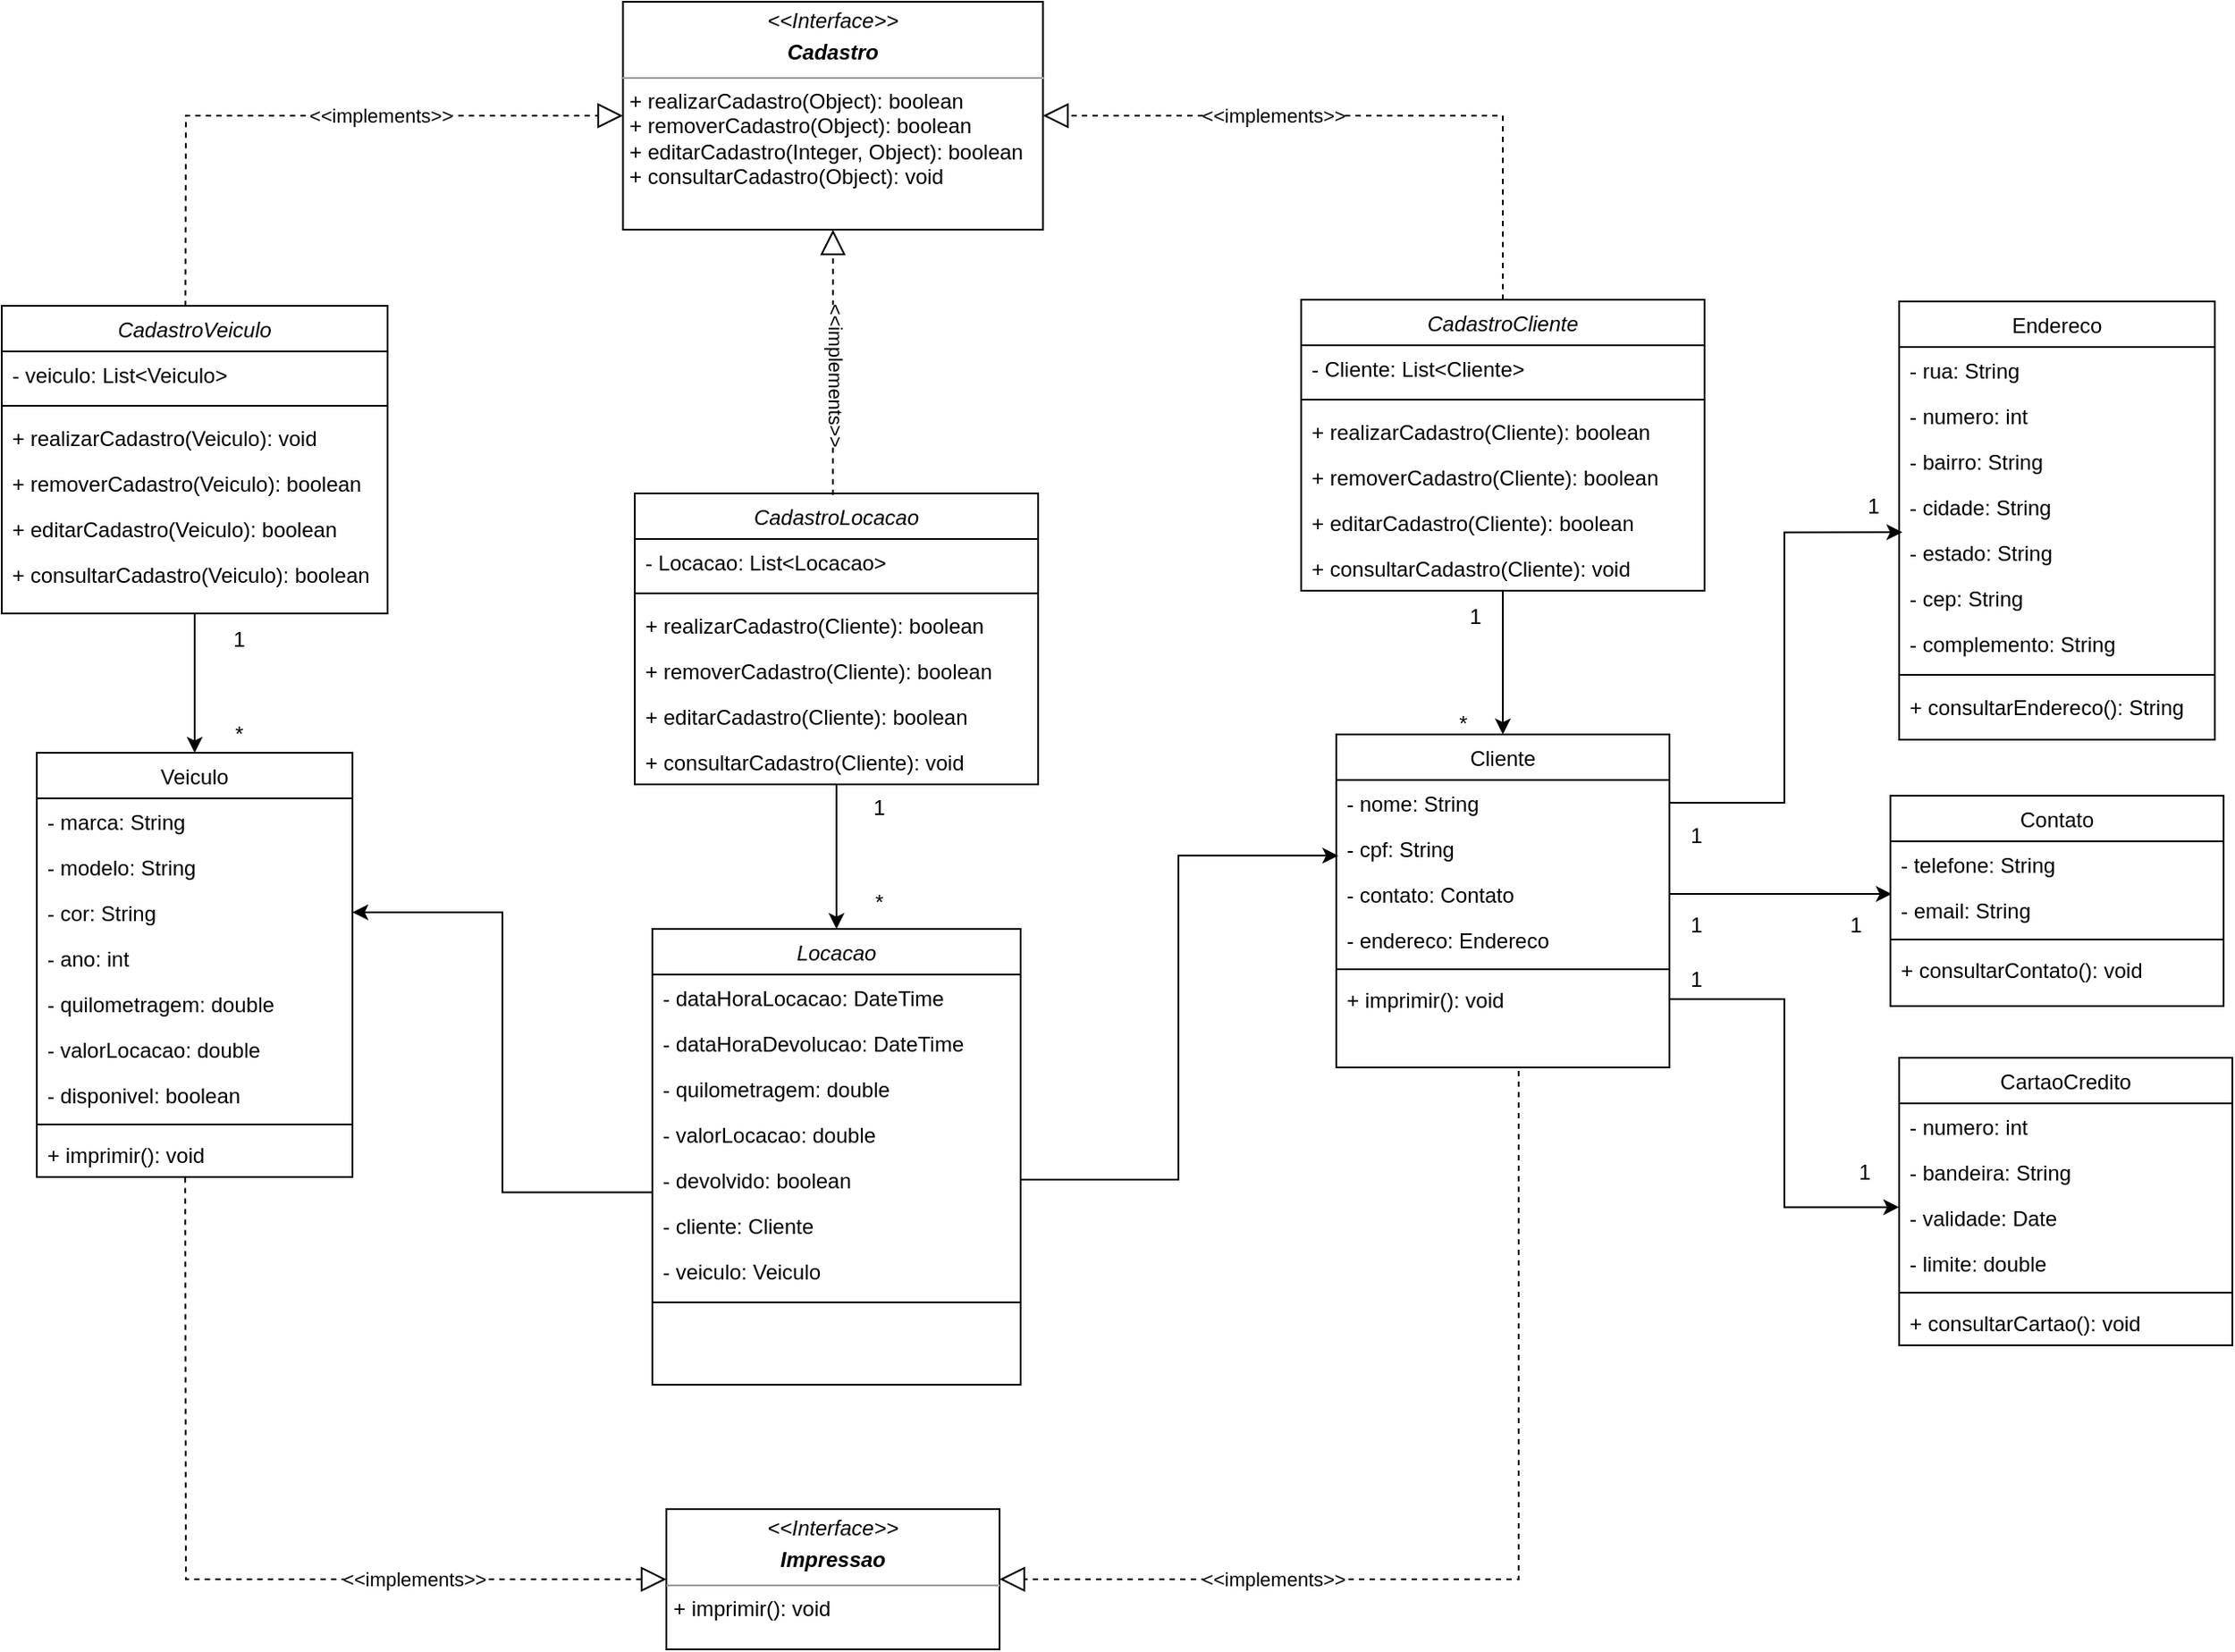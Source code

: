 <mxfile version="20.4.0" type="device"><diagram id="C5RBs43oDa-KdzZeNtuy" name="Page-1"><mxGraphModel dx="1385" dy="563" grid="1" gridSize="10" guides="1" tooltips="1" connect="1" arrows="1" fold="1" page="1" pageScale="1" pageWidth="827" pageHeight="1169" math="0" shadow="0"><root><mxCell id="WIyWlLk6GJQsqaUBKTNV-0"/><mxCell id="WIyWlLk6GJQsqaUBKTNV-1" parent="WIyWlLk6GJQsqaUBKTNV-0"/><mxCell id="zkfFHV4jXpPFQw0GAbJ--0" value="Locacao" style="swimlane;fontStyle=2;align=center;verticalAlign=top;childLayout=stackLayout;horizontal=1;startSize=26;horizontalStack=0;resizeParent=1;resizeLast=0;collapsible=1;marginBottom=0;rounded=0;shadow=0;strokeWidth=1;" parent="WIyWlLk6GJQsqaUBKTNV-1" vertex="1"><mxGeometry x="566" y="539" width="210" height="260" as="geometry"><mxRectangle x="230" y="140" width="160" height="26" as="alternateBounds"/></mxGeometry></mxCell><mxCell id="zkfFHV4jXpPFQw0GAbJ--1" value="- dataHoraLocacao: DateTime" style="text;align=left;verticalAlign=top;spacingLeft=4;spacingRight=4;overflow=hidden;rotatable=0;points=[[0,0.5],[1,0.5]];portConstraint=eastwest;" parent="zkfFHV4jXpPFQw0GAbJ--0" vertex="1"><mxGeometry y="26" width="210" height="26" as="geometry"/></mxCell><mxCell id="zkfFHV4jXpPFQw0GAbJ--2" value="- dataHoraDevolucao: DateTime" style="text;align=left;verticalAlign=top;spacingLeft=4;spacingRight=4;overflow=hidden;rotatable=0;points=[[0,0.5],[1,0.5]];portConstraint=eastwest;rounded=0;shadow=0;html=0;" parent="zkfFHV4jXpPFQw0GAbJ--0" vertex="1"><mxGeometry y="52" width="210" height="26" as="geometry"/></mxCell><mxCell id="zkfFHV4jXpPFQw0GAbJ--3" value="- quilometragem: double" style="text;align=left;verticalAlign=top;spacingLeft=4;spacingRight=4;overflow=hidden;rotatable=0;points=[[0,0.5],[1,0.5]];portConstraint=eastwest;rounded=0;shadow=0;html=0;" parent="zkfFHV4jXpPFQw0GAbJ--0" vertex="1"><mxGeometry y="78" width="210" height="26" as="geometry"/></mxCell><mxCell id="_Q_hSxF_8a4slkH18gE_-20" value="- valorLocacao: double" style="text;align=left;verticalAlign=top;spacingLeft=4;spacingRight=4;overflow=hidden;rotatable=0;points=[[0,0.5],[1,0.5]];portConstraint=eastwest;rounded=0;shadow=0;html=0;" parent="zkfFHV4jXpPFQw0GAbJ--0" vertex="1"><mxGeometry y="104" width="210" height="26" as="geometry"/></mxCell><mxCell id="_Q_hSxF_8a4slkH18gE_-21" value="- devolvido: boolean" style="text;align=left;verticalAlign=top;spacingLeft=4;spacingRight=4;overflow=hidden;rotatable=0;points=[[0,0.5],[1,0.5]];portConstraint=eastwest;rounded=0;shadow=0;html=0;" parent="zkfFHV4jXpPFQw0GAbJ--0" vertex="1"><mxGeometry y="130" width="210" height="26" as="geometry"/></mxCell><mxCell id="_Q_hSxF_8a4slkH18gE_-22" value="- cliente: Cliente" style="text;align=left;verticalAlign=top;spacingLeft=4;spacingRight=4;overflow=hidden;rotatable=0;points=[[0,0.5],[1,0.5]];portConstraint=eastwest;rounded=0;shadow=0;html=0;" parent="zkfFHV4jXpPFQw0GAbJ--0" vertex="1"><mxGeometry y="156" width="210" height="26" as="geometry"/></mxCell><mxCell id="_Q_hSxF_8a4slkH18gE_-23" value="- veiculo: Veiculo" style="text;align=left;verticalAlign=top;spacingLeft=4;spacingRight=4;overflow=hidden;rotatable=0;points=[[0,0.5],[1,0.5]];portConstraint=eastwest;rounded=0;shadow=0;html=0;" parent="zkfFHV4jXpPFQw0GAbJ--0" vertex="1"><mxGeometry y="182" width="210" height="26" as="geometry"/></mxCell><mxCell id="zkfFHV4jXpPFQw0GAbJ--4" value="" style="line;html=1;strokeWidth=1;align=left;verticalAlign=middle;spacingTop=-1;spacingLeft=3;spacingRight=3;rotatable=0;labelPosition=right;points=[];portConstraint=eastwest;" parent="zkfFHV4jXpPFQw0GAbJ--0" vertex="1"><mxGeometry y="208" width="210" height="10" as="geometry"/></mxCell><mxCell id="zkfFHV4jXpPFQw0GAbJ--6" value="Veiculo" style="swimlane;fontStyle=0;align=center;verticalAlign=top;childLayout=stackLayout;horizontal=1;startSize=26;horizontalStack=0;resizeParent=1;resizeLast=0;collapsible=1;marginBottom=0;rounded=0;shadow=0;strokeWidth=1;" parent="WIyWlLk6GJQsqaUBKTNV-1" vertex="1"><mxGeometry x="215" y="438.5" width="180" height="242" as="geometry"><mxRectangle x="130" y="380" width="160" height="26" as="alternateBounds"/></mxGeometry></mxCell><mxCell id="zkfFHV4jXpPFQw0GAbJ--7" value="- marca: String" style="text;align=left;verticalAlign=top;spacingLeft=4;spacingRight=4;overflow=hidden;rotatable=0;points=[[0,0.5],[1,0.5]];portConstraint=eastwest;" parent="zkfFHV4jXpPFQw0GAbJ--6" vertex="1"><mxGeometry y="26" width="180" height="26" as="geometry"/></mxCell><mxCell id="zkfFHV4jXpPFQw0GAbJ--8" value="- modelo: String" style="text;align=left;verticalAlign=top;spacingLeft=4;spacingRight=4;overflow=hidden;rotatable=0;points=[[0,0.5],[1,0.5]];portConstraint=eastwest;rounded=0;shadow=0;html=0;" parent="zkfFHV4jXpPFQw0GAbJ--6" vertex="1"><mxGeometry y="52" width="180" height="26" as="geometry"/></mxCell><mxCell id="_Q_hSxF_8a4slkH18gE_-10" value="- cor: String" style="text;align=left;verticalAlign=top;spacingLeft=4;spacingRight=4;overflow=hidden;rotatable=0;points=[[0,0.5],[1,0.5]];portConstraint=eastwest;" parent="zkfFHV4jXpPFQw0GAbJ--6" vertex="1"><mxGeometry y="78" width="180" height="26" as="geometry"/></mxCell><mxCell id="_Q_hSxF_8a4slkH18gE_-13" value="- ano: int" style="text;align=left;verticalAlign=top;spacingLeft=4;spacingRight=4;overflow=hidden;rotatable=0;points=[[0,0.5],[1,0.5]];portConstraint=eastwest;" parent="zkfFHV4jXpPFQw0GAbJ--6" vertex="1"><mxGeometry y="104" width="180" height="26" as="geometry"/></mxCell><mxCell id="_Q_hSxF_8a4slkH18gE_-12" value="- quilometragem: double" style="text;align=left;verticalAlign=top;spacingLeft=4;spacingRight=4;overflow=hidden;rotatable=0;points=[[0,0.5],[1,0.5]];portConstraint=eastwest;" parent="zkfFHV4jXpPFQw0GAbJ--6" vertex="1"><mxGeometry y="130" width="180" height="26" as="geometry"/></mxCell><mxCell id="0unhIyYzkTgZOt4QVJl3-0" value="- valorLocacao: double" style="text;align=left;verticalAlign=top;spacingLeft=4;spacingRight=4;overflow=hidden;rotatable=0;points=[[0,0.5],[1,0.5]];portConstraint=eastwest;" parent="zkfFHV4jXpPFQw0GAbJ--6" vertex="1"><mxGeometry y="156" width="180" height="26" as="geometry"/></mxCell><mxCell id="_Q_hSxF_8a4slkH18gE_-11" value="- disponivel: boolean" style="text;align=left;verticalAlign=top;spacingLeft=4;spacingRight=4;overflow=hidden;rotatable=0;points=[[0,0.5],[1,0.5]];portConstraint=eastwest;" parent="zkfFHV4jXpPFQw0GAbJ--6" vertex="1"><mxGeometry y="182" width="180" height="26" as="geometry"/></mxCell><mxCell id="zkfFHV4jXpPFQw0GAbJ--9" value="" style="line;html=1;strokeWidth=1;align=left;verticalAlign=middle;spacingTop=-1;spacingLeft=3;spacingRight=3;rotatable=0;labelPosition=right;points=[];portConstraint=eastwest;" parent="zkfFHV4jXpPFQw0GAbJ--6" vertex="1"><mxGeometry y="208" width="180" height="8" as="geometry"/></mxCell><mxCell id="_Q_hSxF_8a4slkH18gE_-15" value="+ imprimir(): void&#10;" style="text;align=left;verticalAlign=top;spacingLeft=4;spacingRight=4;overflow=hidden;rotatable=0;points=[[0,0.5],[1,0.5]];portConstraint=eastwest;" parent="zkfFHV4jXpPFQw0GAbJ--6" vertex="1"><mxGeometry y="216" width="180" height="26" as="geometry"/></mxCell><mxCell id="zkfFHV4jXpPFQw0GAbJ--13" value="Endereco" style="swimlane;fontStyle=0;align=center;verticalAlign=top;childLayout=stackLayout;horizontal=1;startSize=26;horizontalStack=0;resizeParent=1;resizeLast=0;collapsible=1;marginBottom=0;rounded=0;shadow=0;strokeWidth=1;" parent="WIyWlLk6GJQsqaUBKTNV-1" vertex="1"><mxGeometry x="1277" y="181" width="180" height="250" as="geometry"><mxRectangle x="340" y="380" width="170" height="26" as="alternateBounds"/></mxGeometry></mxCell><mxCell id="_Q_hSxF_8a4slkH18gE_-43" value="- rua: String" style="text;align=left;verticalAlign=top;spacingLeft=4;spacingRight=4;overflow=hidden;rotatable=0;points=[[0,0.5],[1,0.5]];portConstraint=eastwest;rounded=0;shadow=0;html=0;" parent="zkfFHV4jXpPFQw0GAbJ--13" vertex="1"><mxGeometry y="26" width="180" height="26" as="geometry"/></mxCell><mxCell id="_Q_hSxF_8a4slkH18gE_-42" value="- numero: int" style="text;align=left;verticalAlign=top;spacingLeft=4;spacingRight=4;overflow=hidden;rotatable=0;points=[[0,0.5],[1,0.5]];portConstraint=eastwest;rounded=0;shadow=0;html=0;" parent="zkfFHV4jXpPFQw0GAbJ--13" vertex="1"><mxGeometry y="52" width="180" height="26" as="geometry"/></mxCell><mxCell id="_Q_hSxF_8a4slkH18gE_-41" value="- bairro: String" style="text;align=left;verticalAlign=top;spacingLeft=4;spacingRight=4;overflow=hidden;rotatable=0;points=[[0,0.5],[1,0.5]];portConstraint=eastwest;rounded=0;shadow=0;html=0;" parent="zkfFHV4jXpPFQw0GAbJ--13" vertex="1"><mxGeometry y="78" width="180" height="26" as="geometry"/></mxCell><mxCell id="_Q_hSxF_8a4slkH18gE_-40" value="- cidade: String" style="text;align=left;verticalAlign=top;spacingLeft=4;spacingRight=4;overflow=hidden;rotatable=0;points=[[0,0.5],[1,0.5]];portConstraint=eastwest;" parent="zkfFHV4jXpPFQw0GAbJ--13" vertex="1"><mxGeometry y="104" width="180" height="26" as="geometry"/></mxCell><mxCell id="_Q_hSxF_8a4slkH18gE_-44" value="- estado: String" style="text;align=left;verticalAlign=top;spacingLeft=4;spacingRight=4;overflow=hidden;rotatable=0;points=[[0,0.5],[1,0.5]];portConstraint=eastwest;" parent="zkfFHV4jXpPFQw0GAbJ--13" vertex="1"><mxGeometry y="130" width="180" height="26" as="geometry"/></mxCell><mxCell id="_Q_hSxF_8a4slkH18gE_-45" value="- cep: String" style="text;align=left;verticalAlign=top;spacingLeft=4;spacingRight=4;overflow=hidden;rotatable=0;points=[[0,0.5],[1,0.5]];portConstraint=eastwest;" parent="zkfFHV4jXpPFQw0GAbJ--13" vertex="1"><mxGeometry y="156" width="180" height="26" as="geometry"/></mxCell><mxCell id="_Q_hSxF_8a4slkH18gE_-46" value="- complemento: String" style="text;align=left;verticalAlign=top;spacingLeft=4;spacingRight=4;overflow=hidden;rotatable=0;points=[[0,0.5],[1,0.5]];portConstraint=eastwest;" parent="zkfFHV4jXpPFQw0GAbJ--13" vertex="1"><mxGeometry y="182" width="180" height="26" as="geometry"/></mxCell><mxCell id="zkfFHV4jXpPFQw0GAbJ--15" value="" style="line;html=1;strokeWidth=1;align=left;verticalAlign=middle;spacingTop=-1;spacingLeft=3;spacingRight=3;rotatable=0;labelPosition=right;points=[];portConstraint=eastwest;" parent="zkfFHV4jXpPFQw0GAbJ--13" vertex="1"><mxGeometry y="208" width="180" height="10" as="geometry"/></mxCell><mxCell id="_Q_hSxF_8a4slkH18gE_-47" value="+ consultarEndereco(): String&#10;" style="text;align=left;verticalAlign=top;spacingLeft=4;spacingRight=4;overflow=hidden;rotatable=0;points=[[0,0.5],[1,0.5]];portConstraint=eastwest;" parent="zkfFHV4jXpPFQw0GAbJ--13" vertex="1"><mxGeometry y="218" width="180" height="26" as="geometry"/></mxCell><mxCell id="zkfFHV4jXpPFQw0GAbJ--17" value="Cliente" style="swimlane;fontStyle=0;align=center;verticalAlign=top;childLayout=stackLayout;horizontal=1;startSize=26;horizontalStack=0;resizeParent=1;resizeLast=0;collapsible=1;marginBottom=0;rounded=0;shadow=0;strokeWidth=1;" parent="WIyWlLk6GJQsqaUBKTNV-1" vertex="1"><mxGeometry x="956" y="428" width="190" height="190" as="geometry"><mxRectangle x="550" y="140" width="160" height="26" as="alternateBounds"/></mxGeometry></mxCell><mxCell id="zkfFHV4jXpPFQw0GAbJ--18" value="- nome: String" style="text;align=left;verticalAlign=top;spacingLeft=4;spacingRight=4;overflow=hidden;rotatable=0;points=[[0,0.5],[1,0.5]];portConstraint=eastwest;" parent="zkfFHV4jXpPFQw0GAbJ--17" vertex="1"><mxGeometry y="26" width="190" height="26" as="geometry"/></mxCell><mxCell id="zkfFHV4jXpPFQw0GAbJ--19" value="- cpf: String" style="text;align=left;verticalAlign=top;spacingLeft=4;spacingRight=4;overflow=hidden;rotatable=0;points=[[0,0.5],[1,0.5]];portConstraint=eastwest;rounded=0;shadow=0;html=0;" parent="zkfFHV4jXpPFQw0GAbJ--17" vertex="1"><mxGeometry y="52" width="190" height="26" as="geometry"/></mxCell><mxCell id="zkfFHV4jXpPFQw0GAbJ--20" value="- contato: Contato" style="text;align=left;verticalAlign=top;spacingLeft=4;spacingRight=4;overflow=hidden;rotatable=0;points=[[0,0.5],[1,0.5]];portConstraint=eastwest;rounded=0;shadow=0;html=0;" parent="zkfFHV4jXpPFQw0GAbJ--17" vertex="1"><mxGeometry y="78" width="190" height="26" as="geometry"/></mxCell><mxCell id="zkfFHV4jXpPFQw0GAbJ--21" value="- endereco: Endereco" style="text;align=left;verticalAlign=top;spacingLeft=4;spacingRight=4;overflow=hidden;rotatable=0;points=[[0,0.5],[1,0.5]];portConstraint=eastwest;rounded=0;shadow=0;html=0;" parent="zkfFHV4jXpPFQw0GAbJ--17" vertex="1"><mxGeometry y="104" width="190" height="26" as="geometry"/></mxCell><mxCell id="zkfFHV4jXpPFQw0GAbJ--23" value="" style="line;html=1;strokeWidth=1;align=left;verticalAlign=middle;spacingTop=-1;spacingLeft=3;spacingRight=3;rotatable=0;labelPosition=right;points=[];portConstraint=eastwest;" parent="zkfFHV4jXpPFQw0GAbJ--17" vertex="1"><mxGeometry y="130" width="190" height="8" as="geometry"/></mxCell><mxCell id="zkfFHV4jXpPFQw0GAbJ--25" value="+ imprimir(): void&#10;" style="text;align=left;verticalAlign=top;spacingLeft=4;spacingRight=4;overflow=hidden;rotatable=0;points=[[0,0.5],[1,0.5]];portConstraint=eastwest;" parent="zkfFHV4jXpPFQw0GAbJ--17" vertex="1"><mxGeometry y="138" width="190" height="26" as="geometry"/></mxCell><mxCell id="_Q_hSxF_8a4slkH18gE_-1" value="Contato" style="swimlane;fontStyle=0;align=center;verticalAlign=top;childLayout=stackLayout;horizontal=1;startSize=26;horizontalStack=0;resizeParent=1;resizeLast=0;collapsible=1;marginBottom=0;rounded=0;shadow=0;strokeWidth=1;" parent="WIyWlLk6GJQsqaUBKTNV-1" vertex="1"><mxGeometry x="1272" y="463" width="190" height="120" as="geometry"><mxRectangle x="340" y="380" width="170" height="26" as="alternateBounds"/></mxGeometry></mxCell><mxCell id="_Q_hSxF_8a4slkH18gE_-35" value="- telefone: String" style="text;align=left;verticalAlign=top;spacingLeft=4;spacingRight=4;overflow=hidden;rotatable=0;points=[[0,0.5],[1,0.5]];portConstraint=eastwest;" parent="_Q_hSxF_8a4slkH18gE_-1" vertex="1"><mxGeometry y="26" width="190" height="26" as="geometry"/></mxCell><mxCell id="_Q_hSxF_8a4slkH18gE_-36" value="- email: String" style="text;align=left;verticalAlign=top;spacingLeft=4;spacingRight=4;overflow=hidden;rotatable=0;points=[[0,0.5],[1,0.5]];portConstraint=eastwest;rounded=0;shadow=0;html=0;" parent="_Q_hSxF_8a4slkH18gE_-1" vertex="1"><mxGeometry y="52" width="190" height="26" as="geometry"/></mxCell><mxCell id="_Q_hSxF_8a4slkH18gE_-3" value="" style="line;html=1;strokeWidth=1;align=left;verticalAlign=middle;spacingTop=-1;spacingLeft=3;spacingRight=3;rotatable=0;labelPosition=right;points=[];portConstraint=eastwest;" parent="_Q_hSxF_8a4slkH18gE_-1" vertex="1"><mxGeometry y="78" width="190" height="8" as="geometry"/></mxCell><mxCell id="_Q_hSxF_8a4slkH18gE_-39" value="+ consultarContato(): void&#10;" style="text;align=left;verticalAlign=top;spacingLeft=4;spacingRight=4;overflow=hidden;rotatable=0;points=[[0,0.5],[1,0.5]];portConstraint=eastwest;" parent="_Q_hSxF_8a4slkH18gE_-1" vertex="1"><mxGeometry y="86" width="190" height="26" as="geometry"/></mxCell><mxCell id="_Q_hSxF_8a4slkH18gE_-86" style="edgeStyle=orthogonalEdgeStyle;rounded=0;orthogonalLoop=1;jettySize=auto;html=1;entryX=0.5;entryY=0;entryDx=0;entryDy=0;" parent="WIyWlLk6GJQsqaUBKTNV-1" source="_Q_hSxF_8a4slkH18gE_-50" target="zkfFHV4jXpPFQw0GAbJ--6" edge="1"><mxGeometry relative="1" as="geometry"/></mxCell><mxCell id="_Q_hSxF_8a4slkH18gE_-50" value="CadastroVeiculo" style="swimlane;fontStyle=2;align=center;verticalAlign=top;childLayout=stackLayout;horizontal=1;startSize=26;horizontalStack=0;resizeParent=1;resizeLast=0;collapsible=1;marginBottom=0;rounded=0;shadow=0;strokeWidth=1;" parent="WIyWlLk6GJQsqaUBKTNV-1" vertex="1"><mxGeometry x="195" y="183.5" width="220" height="175.5" as="geometry"><mxRectangle x="230" y="140" width="160" height="26" as="alternateBounds"/></mxGeometry></mxCell><mxCell id="_Q_hSxF_8a4slkH18gE_-51" value="- veiculo: List&lt;Veiculo&gt;" style="text;align=left;verticalAlign=top;spacingLeft=4;spacingRight=4;overflow=hidden;rotatable=0;points=[[0,0.5],[1,0.5]];portConstraint=eastwest;" parent="_Q_hSxF_8a4slkH18gE_-50" vertex="1"><mxGeometry y="26" width="220" height="26" as="geometry"/></mxCell><mxCell id="_Q_hSxF_8a4slkH18gE_-58" value="" style="line;html=1;strokeWidth=1;align=left;verticalAlign=middle;spacingTop=-1;spacingLeft=3;spacingRight=3;rotatable=0;labelPosition=right;points=[];portConstraint=eastwest;" parent="_Q_hSxF_8a4slkH18gE_-50" vertex="1"><mxGeometry y="52" width="220" height="10" as="geometry"/></mxCell><mxCell id="A6LxUW8nkAcVUWjHIqVS-10" value="+ realizarCadastro(Veiculo): void" style="text;align=left;verticalAlign=top;spacingLeft=4;spacingRight=4;overflow=hidden;rotatable=0;points=[[0,0.5],[1,0.5]];portConstraint=eastwest;rounded=0;shadow=0;html=0;" vertex="1" parent="_Q_hSxF_8a4slkH18gE_-50"><mxGeometry y="62" width="220" height="26" as="geometry"/></mxCell><mxCell id="A6LxUW8nkAcVUWjHIqVS-8" value="+ removerCadastro(Veiculo): boolean" style="text;align=left;verticalAlign=top;spacingLeft=4;spacingRight=4;overflow=hidden;rotatable=0;points=[[0,0.5],[1,0.5]];portConstraint=eastwest;rounded=0;shadow=0;html=0;" vertex="1" parent="_Q_hSxF_8a4slkH18gE_-50"><mxGeometry y="88" width="220" height="26" as="geometry"/></mxCell><mxCell id="A6LxUW8nkAcVUWjHIqVS-9" value="+ editarCadastro(Veiculo): boolean" style="text;align=left;verticalAlign=top;spacingLeft=4;spacingRight=4;overflow=hidden;rotatable=0;points=[[0,0.5],[1,0.5]];portConstraint=eastwest;rounded=0;shadow=0;html=0;" vertex="1" parent="_Q_hSxF_8a4slkH18gE_-50"><mxGeometry y="114" width="220" height="26" as="geometry"/></mxCell><mxCell id="A6LxUW8nkAcVUWjHIqVS-7" value="+ consultarCadastro(Veiculo): boolean" style="text;align=left;verticalAlign=top;spacingLeft=4;spacingRight=4;overflow=hidden;rotatable=0;points=[[0,0.5],[1,0.5]];portConstraint=eastwest;rounded=0;shadow=0;html=0;" vertex="1" parent="_Q_hSxF_8a4slkH18gE_-50"><mxGeometry y="140" width="220" height="26" as="geometry"/></mxCell><mxCell id="4RBHg02hK_926Zraigby-8" style="edgeStyle=orthogonalEdgeStyle;rounded=0;orthogonalLoop=1;jettySize=auto;html=1;entryX=0.5;entryY=0;entryDx=0;entryDy=0;" parent="WIyWlLk6GJQsqaUBKTNV-1" source="_Q_hSxF_8a4slkH18gE_-72" target="zkfFHV4jXpPFQw0GAbJ--17" edge="1"><mxGeometry relative="1" as="geometry"/></mxCell><mxCell id="_Q_hSxF_8a4slkH18gE_-72" value="CadastroCliente" style="swimlane;fontStyle=2;align=center;verticalAlign=top;childLayout=stackLayout;horizontal=1;startSize=26;horizontalStack=0;resizeParent=1;resizeLast=0;collapsible=1;marginBottom=0;rounded=0;shadow=0;strokeWidth=1;" parent="WIyWlLk6GJQsqaUBKTNV-1" vertex="1"><mxGeometry x="936" y="180" width="230" height="166" as="geometry"><mxRectangle x="230" y="140" width="160" height="26" as="alternateBounds"/></mxGeometry></mxCell><mxCell id="_Q_hSxF_8a4slkH18gE_-73" value="- Cliente: List&lt;Cliente&gt;" style="text;align=left;verticalAlign=top;spacingLeft=4;spacingRight=4;overflow=hidden;rotatable=0;points=[[0,0.5],[1,0.5]];portConstraint=eastwest;" parent="_Q_hSxF_8a4slkH18gE_-72" vertex="1"><mxGeometry y="26" width="230" height="26" as="geometry"/></mxCell><mxCell id="_Q_hSxF_8a4slkH18gE_-74" value="" style="line;html=1;strokeWidth=1;align=left;verticalAlign=middle;spacingTop=-1;spacingLeft=3;spacingRight=3;rotatable=0;labelPosition=right;points=[];portConstraint=eastwest;" parent="_Q_hSxF_8a4slkH18gE_-72" vertex="1"><mxGeometry y="52" width="230" height="10" as="geometry"/></mxCell><mxCell id="_Q_hSxF_8a4slkH18gE_-75" value="+ realizarCadastro(Cliente): boolean" style="text;align=left;verticalAlign=top;spacingLeft=4;spacingRight=4;overflow=hidden;rotatable=0;points=[[0,0.5],[1,0.5]];portConstraint=eastwest;rounded=0;shadow=0;html=0;" parent="_Q_hSxF_8a4slkH18gE_-72" vertex="1"><mxGeometry y="62" width="230" height="26" as="geometry"/></mxCell><mxCell id="_Q_hSxF_8a4slkH18gE_-76" value="+ removerCadastro(Cliente): boolean" style="text;align=left;verticalAlign=top;spacingLeft=4;spacingRight=4;overflow=hidden;rotatable=0;points=[[0,0.5],[1,0.5]];portConstraint=eastwest;rounded=0;shadow=0;html=0;" parent="_Q_hSxF_8a4slkH18gE_-72" vertex="1"><mxGeometry y="88" width="230" height="26" as="geometry"/></mxCell><mxCell id="4RBHg02hK_926Zraigby-2" value="+ editarCadastro(Cliente): boolean" style="text;align=left;verticalAlign=top;spacingLeft=4;spacingRight=4;overflow=hidden;rotatable=0;points=[[0,0.5],[1,0.5]];portConstraint=eastwest;rounded=0;shadow=0;html=0;" parent="_Q_hSxF_8a4slkH18gE_-72" vertex="1"><mxGeometry y="114" width="230" height="26" as="geometry"/></mxCell><mxCell id="A6LxUW8nkAcVUWjHIqVS-5" value="+ consultarCadastro(Cliente): void" style="text;align=left;verticalAlign=top;spacingLeft=4;spacingRight=4;overflow=hidden;rotatable=0;points=[[0,0.5],[1,0.5]];portConstraint=eastwest;rounded=0;shadow=0;html=0;" vertex="1" parent="_Q_hSxF_8a4slkH18gE_-72"><mxGeometry y="140" width="230" height="26" as="geometry"/></mxCell><mxCell id="4RBHg02hK_926Zraigby-4" value="*" style="text;html=1;align=center;verticalAlign=middle;resizable=0;points=[];autosize=1;strokeColor=none;fillColor=none;" parent="WIyWlLk6GJQsqaUBKTNV-1" vertex="1"><mxGeometry x="315" y="412.5" width="30" height="30" as="geometry"/></mxCell><mxCell id="4RBHg02hK_926Zraigby-5" value="1" style="text;html=1;align=center;verticalAlign=middle;resizable=0;points=[];autosize=1;strokeColor=none;fillColor=none;" parent="WIyWlLk6GJQsqaUBKTNV-1" vertex="1"><mxGeometry x="315" y="358.5" width="30" height="30" as="geometry"/></mxCell><mxCell id="4RBHg02hK_926Zraigby-12" style="edgeStyle=orthogonalEdgeStyle;rounded=0;orthogonalLoop=1;jettySize=auto;html=1;entryX=0.01;entryY=0.064;entryDx=0;entryDy=0;entryPerimeter=0;exitX=1;exitY=0.5;exitDx=0;exitDy=0;" parent="WIyWlLk6GJQsqaUBKTNV-1" source="zkfFHV4jXpPFQw0GAbJ--18" target="_Q_hSxF_8a4slkH18gE_-44" edge="1"><mxGeometry relative="1" as="geometry"/></mxCell><mxCell id="4RBHg02hK_926Zraigby-14" value="*" style="text;html=1;align=center;verticalAlign=middle;resizable=0;points=[];autosize=1;strokeColor=none;fillColor=none;" parent="WIyWlLk6GJQsqaUBKTNV-1" vertex="1"><mxGeometry x="1013" y="407" width="30" height="30" as="geometry"/></mxCell><mxCell id="4RBHg02hK_926Zraigby-15" value="1" style="text;html=1;align=center;verticalAlign=middle;resizable=0;points=[];autosize=1;strokeColor=none;fillColor=none;" parent="WIyWlLk6GJQsqaUBKTNV-1" vertex="1"><mxGeometry x="1020" y="346" width="30" height="30" as="geometry"/></mxCell><mxCell id="4RBHg02hK_926Zraigby-16" value="1" style="text;html=1;align=center;verticalAlign=middle;resizable=0;points=[];autosize=1;strokeColor=none;fillColor=none;" parent="WIyWlLk6GJQsqaUBKTNV-1" vertex="1"><mxGeometry x="1237" y="522" width="30" height="30" as="geometry"/></mxCell><mxCell id="4RBHg02hK_926Zraigby-17" value="1" style="text;html=1;align=center;verticalAlign=middle;resizable=0;points=[];autosize=1;strokeColor=none;fillColor=none;" parent="WIyWlLk6GJQsqaUBKTNV-1" vertex="1"><mxGeometry x="1146" y="522" width="30" height="30" as="geometry"/></mxCell><mxCell id="LqCeeHbM7CTlr3A_OiLY-0" value="&lt;p style=&quot;margin:0px;margin-top:4px;text-align:center;&quot;&gt;&lt;i&gt;&amp;lt;&amp;lt;Interface&amp;gt;&amp;gt;&lt;/i&gt;&lt;br&gt;&lt;/p&gt;&lt;p style=&quot;margin:0px;margin-top:4px;text-align:center;&quot;&gt;&lt;i&gt;&lt;b&gt;Impressao&lt;/b&gt;&lt;/i&gt;&lt;/p&gt;&lt;hr size=&quot;1&quot;&gt;&lt;p style=&quot;margin:0px;margin-left:4px;&quot;&gt;+ imprimir(): void&lt;br&gt;&lt;/p&gt;" style="verticalAlign=top;align=left;overflow=fill;fontSize=12;fontFamily=Helvetica;html=1;" parent="WIyWlLk6GJQsqaUBKTNV-1" vertex="1"><mxGeometry x="574" y="870" width="190" height="80" as="geometry"/></mxCell><mxCell id="LqCeeHbM7CTlr3A_OiLY-1" value="" style="endArrow=block;dashed=1;endFill=0;endSize=12;html=1;rounded=0;entryX=0;entryY=0.5;entryDx=0;entryDy=0;exitX=0.47;exitY=1.01;exitDx=0;exitDy=0;exitPerimeter=0;" parent="WIyWlLk6GJQsqaUBKTNV-1" source="_Q_hSxF_8a4slkH18gE_-15" target="LqCeeHbM7CTlr3A_OiLY-0" edge="1"><mxGeometry width="160" relative="1" as="geometry"><mxPoint x="257" y="764" as="sourcePoint"/><mxPoint x="737" y="810" as="targetPoint"/><Array as="points"><mxPoint x="300" y="910"/></Array></mxGeometry></mxCell><mxCell id="LqCeeHbM7CTlr3A_OiLY-3" value="&amp;lt;&amp;lt;implements&amp;gt;&amp;gt;" style="edgeLabel;html=1;align=center;verticalAlign=middle;resizable=0;points=[];" parent="LqCeeHbM7CTlr3A_OiLY-1" vertex="1" connectable="0"><mxGeometry x="-0.111" y="-2" relative="1" as="geometry"><mxPoint x="132" y="5" as="offset"/></mxGeometry></mxCell><mxCell id="LqCeeHbM7CTlr3A_OiLY-2" value="" style="endArrow=block;dashed=1;endFill=0;endSize=12;html=1;rounded=0;entryX=1;entryY=0.5;entryDx=0;entryDy=0;" parent="WIyWlLk6GJQsqaUBKTNV-1" target="LqCeeHbM7CTlr3A_OiLY-0" edge="1"><mxGeometry width="160" relative="1" as="geometry"><mxPoint x="1060" y="620" as="sourcePoint"/><mxPoint x="737" y="810" as="targetPoint"/><Array as="points"><mxPoint x="1060" y="910"/><mxPoint x="900" y="910"/></Array></mxGeometry></mxCell><mxCell id="LqCeeHbM7CTlr3A_OiLY-4" value="&amp;lt;&amp;lt;implements&amp;gt;&amp;gt;" style="edgeLabel;html=1;align=center;verticalAlign=middle;resizable=0;points=[];rotation=0;" parent="LqCeeHbM7CTlr3A_OiLY-2" vertex="1" connectable="0"><mxGeometry x="0.148" y="-2" relative="1" as="geometry"><mxPoint x="-94" y="2" as="offset"/></mxGeometry></mxCell><mxCell id="LqCeeHbM7CTlr3A_OiLY-5" value="&lt;p style=&quot;margin:0px;margin-top:4px;text-align:center;&quot;&gt;&lt;i&gt;&amp;lt;&amp;lt;Interface&amp;gt;&amp;gt;&lt;/i&gt;&lt;br&gt;&lt;/p&gt;&lt;p style=&quot;margin:0px;margin-top:4px;text-align:center;&quot;&gt;&lt;b&gt;&lt;i&gt;Cadastro&lt;/i&gt;&lt;/b&gt;&lt;/p&gt;&lt;hr size=&quot;1&quot;&gt;&lt;p style=&quot;margin:0px;margin-left:4px;&quot;&gt;&lt;span style=&quot;background-color: initial;&quot;&gt;+ realizarCadastro(Object): boolean&lt;/span&gt;&lt;/p&gt;&lt;p style=&quot;margin:0px;margin-left:4px;&quot;&gt;&lt;span style=&quot;background-color: initial;&quot;&gt;+ removerCadastro(Object): boolean&lt;/span&gt;&lt;/p&gt;&lt;p style=&quot;margin:0px;margin-left:4px;&quot;&gt;&lt;span style=&quot;background-color: initial;&quot;&gt;+ editarCadastro(Integer, Object): boolean&lt;/span&gt;&lt;/p&gt;&lt;p style=&quot;margin:0px;margin-left:4px;&quot;&gt;&lt;span style=&quot;background-color: initial;&quot;&gt;+ consultarCadastro(Object): void&lt;/span&gt;&lt;/p&gt;&lt;p style=&quot;margin:0px;margin-left:4px;&quot;&gt;&lt;br&gt;&lt;/p&gt;" style="verticalAlign=top;align=left;overflow=fill;fontSize=12;fontFamily=Helvetica;html=1;" parent="WIyWlLk6GJQsqaUBKTNV-1" vertex="1"><mxGeometry x="549.25" y="10" width="239.5" height="130" as="geometry"/></mxCell><mxCell id="LqCeeHbM7CTlr3A_OiLY-6" value="" style="endArrow=block;dashed=1;endFill=0;endSize=12;html=1;rounded=0;entryX=0;entryY=0.5;entryDx=0;entryDy=0;exitX=0.476;exitY=0.001;exitDx=0;exitDy=0;exitPerimeter=0;" parent="WIyWlLk6GJQsqaUBKTNV-1" target="LqCeeHbM7CTlr3A_OiLY-5" edge="1" source="_Q_hSxF_8a4slkH18gE_-50"><mxGeometry width="160" relative="1" as="geometry"><mxPoint x="300" y="180" as="sourcePoint"/><mxPoint x="729" y="310.5" as="targetPoint"/><Array as="points"><mxPoint x="300" y="75"/></Array></mxGeometry></mxCell><mxCell id="LqCeeHbM7CTlr3A_OiLY-7" value="&amp;lt;&amp;lt;implements&amp;gt;&amp;gt;" style="edgeLabel;html=1;align=center;verticalAlign=middle;resizable=0;points=[];" parent="LqCeeHbM7CTlr3A_OiLY-6" vertex="1" connectable="0"><mxGeometry x="-0.111" y="-2" relative="1" as="geometry"><mxPoint x="60" y="-2" as="offset"/></mxGeometry></mxCell><mxCell id="LqCeeHbM7CTlr3A_OiLY-8" value="" style="endArrow=block;dashed=1;endFill=0;endSize=12;html=1;rounded=0;entryX=1;entryY=0.5;entryDx=0;entryDy=0;exitX=0.5;exitY=0;exitDx=0;exitDy=0;" parent="WIyWlLk6GJQsqaUBKTNV-1" source="_Q_hSxF_8a4slkH18gE_-72" target="LqCeeHbM7CTlr3A_OiLY-5" edge="1"><mxGeometry width="160" relative="1" as="geometry"><mxPoint x="1017" y="300" as="sourcePoint"/><mxPoint x="729" y="310.5" as="targetPoint"/><Array as="points"><mxPoint x="1051" y="75"/></Array></mxGeometry></mxCell><mxCell id="LqCeeHbM7CTlr3A_OiLY-9" value="&amp;lt;&amp;lt;implements&amp;gt;&amp;gt;" style="edgeLabel;html=1;align=center;verticalAlign=middle;resizable=0;points=[];" parent="LqCeeHbM7CTlr3A_OiLY-8" vertex="1" connectable="0"><mxGeometry x="0.148" y="-2" relative="1" as="geometry"><mxPoint x="-25" y="2" as="offset"/></mxGeometry></mxCell><mxCell id="9Jxvygb9W7miGPINHpn5-2" value="1" style="text;html=1;align=center;verticalAlign=middle;resizable=0;points=[];autosize=1;strokeColor=none;fillColor=none;" parent="WIyWlLk6GJQsqaUBKTNV-1" vertex="1"><mxGeometry x="1146" y="471" width="30" height="30" as="geometry"/></mxCell><mxCell id="9Jxvygb9W7miGPINHpn5-3" value="1" style="text;html=1;align=center;verticalAlign=middle;resizable=0;points=[];autosize=1;strokeColor=none;fillColor=none;" parent="WIyWlLk6GJQsqaUBKTNV-1" vertex="1"><mxGeometry x="1247" y="282.5" width="30" height="30" as="geometry"/></mxCell><mxCell id="9Jxvygb9W7miGPINHpn5-5" value="CartaoCredito" style="swimlane;fontStyle=0;align=center;verticalAlign=top;childLayout=stackLayout;horizontal=1;startSize=26;horizontalStack=0;resizeParent=1;resizeLast=0;collapsible=1;marginBottom=0;rounded=0;shadow=0;strokeWidth=1;" parent="WIyWlLk6GJQsqaUBKTNV-1" vertex="1"><mxGeometry x="1277" y="612.5" width="190" height="164" as="geometry"><mxRectangle x="340" y="380" width="170" height="26" as="alternateBounds"/></mxGeometry></mxCell><mxCell id="9Jxvygb9W7miGPINHpn5-6" value="- numero: int" style="text;align=left;verticalAlign=top;spacingLeft=4;spacingRight=4;overflow=hidden;rotatable=0;points=[[0,0.5],[1,0.5]];portConstraint=eastwest;" parent="9Jxvygb9W7miGPINHpn5-5" vertex="1"><mxGeometry y="26" width="190" height="26" as="geometry"/></mxCell><mxCell id="9Jxvygb9W7miGPINHpn5-7" value="- bandeira: String" style="text;align=left;verticalAlign=top;spacingLeft=4;spacingRight=4;overflow=hidden;rotatable=0;points=[[0,0.5],[1,0.5]];portConstraint=eastwest;rounded=0;shadow=0;html=0;" parent="9Jxvygb9W7miGPINHpn5-5" vertex="1"><mxGeometry y="52" width="190" height="26" as="geometry"/></mxCell><mxCell id="9Jxvygb9W7miGPINHpn5-14" value="- validade: Date" style="text;align=left;verticalAlign=top;spacingLeft=4;spacingRight=4;overflow=hidden;rotatable=0;points=[[0,0.5],[1,0.5]];portConstraint=eastwest;rounded=0;shadow=0;html=0;" parent="9Jxvygb9W7miGPINHpn5-5" vertex="1"><mxGeometry y="78" width="190" height="26" as="geometry"/></mxCell><mxCell id="9Jxvygb9W7miGPINHpn5-13" value="- limite: double" style="text;align=left;verticalAlign=top;spacingLeft=4;spacingRight=4;overflow=hidden;rotatable=0;points=[[0,0.5],[1,0.5]];portConstraint=eastwest;rounded=0;shadow=0;html=0;" parent="9Jxvygb9W7miGPINHpn5-5" vertex="1"><mxGeometry y="104" width="190" height="26" as="geometry"/></mxCell><mxCell id="9Jxvygb9W7miGPINHpn5-8" value="" style="line;html=1;strokeWidth=1;align=left;verticalAlign=middle;spacingTop=-1;spacingLeft=3;spacingRight=3;rotatable=0;labelPosition=right;points=[];portConstraint=eastwest;" parent="9Jxvygb9W7miGPINHpn5-5" vertex="1"><mxGeometry y="130" width="190" height="8" as="geometry"/></mxCell><mxCell id="9Jxvygb9W7miGPINHpn5-9" value="+ consultarCartao(): void&#10;" style="text;align=left;verticalAlign=top;spacingLeft=4;spacingRight=4;overflow=hidden;rotatable=0;points=[[0,0.5],[1,0.5]];portConstraint=eastwest;" parent="9Jxvygb9W7miGPINHpn5-5" vertex="1"><mxGeometry y="138" width="190" height="26" as="geometry"/></mxCell><mxCell id="9Jxvygb9W7miGPINHpn5-11" value="1" style="text;html=1;align=center;verticalAlign=middle;resizable=0;points=[];autosize=1;strokeColor=none;fillColor=none;" parent="WIyWlLk6GJQsqaUBKTNV-1" vertex="1"><mxGeometry x="1242" y="662.5" width="30" height="30" as="geometry"/></mxCell><mxCell id="9Jxvygb9W7miGPINHpn5-12" value="1" style="text;html=1;align=center;verticalAlign=middle;resizable=0;points=[];autosize=1;strokeColor=none;fillColor=none;" parent="WIyWlLk6GJQsqaUBKTNV-1" vertex="1"><mxGeometry x="1146" y="553" width="30" height="30" as="geometry"/></mxCell><mxCell id="A6LxUW8nkAcVUWjHIqVS-3" style="edgeStyle=orthogonalEdgeStyle;rounded=0;orthogonalLoop=1;jettySize=auto;html=1;exitX=-0.002;exitY=0.777;exitDx=0;exitDy=0;exitPerimeter=0;" edge="1" parent="WIyWlLk6GJQsqaUBKTNV-1" source="_Q_hSxF_8a4slkH18gE_-21" target="_Q_hSxF_8a4slkH18gE_-10"><mxGeometry relative="1" as="geometry"><mxPoint x="420.0" y="523" as="targetPoint"/></mxGeometry></mxCell><mxCell id="A6LxUW8nkAcVUWjHIqVS-4" style="edgeStyle=orthogonalEdgeStyle;rounded=0;orthogonalLoop=1;jettySize=auto;html=1;entryX=0.006;entryY=0.659;entryDx=0;entryDy=0;entryPerimeter=0;exitX=1;exitY=0.5;exitDx=0;exitDy=0;" edge="1" parent="WIyWlLk6GJQsqaUBKTNV-1" source="_Q_hSxF_8a4slkH18gE_-21" target="zkfFHV4jXpPFQw0GAbJ--19"><mxGeometry relative="1" as="geometry"/></mxCell><mxCell id="A6LxUW8nkAcVUWjHIqVS-24" style="edgeStyle=orthogonalEdgeStyle;rounded=0;orthogonalLoop=1;jettySize=auto;html=1;entryX=0.5;entryY=0;entryDx=0;entryDy=0;" edge="1" parent="WIyWlLk6GJQsqaUBKTNV-1" source="A6LxUW8nkAcVUWjHIqVS-15" target="zkfFHV4jXpPFQw0GAbJ--0"><mxGeometry relative="1" as="geometry"/></mxCell><mxCell id="A6LxUW8nkAcVUWjHIqVS-15" value="CadastroLocacao" style="swimlane;fontStyle=2;align=center;verticalAlign=top;childLayout=stackLayout;horizontal=1;startSize=26;horizontalStack=0;resizeParent=1;resizeLast=0;collapsible=1;marginBottom=0;rounded=0;shadow=0;strokeWidth=1;" vertex="1" parent="WIyWlLk6GJQsqaUBKTNV-1"><mxGeometry x="556" y="290.5" width="230" height="166" as="geometry"><mxRectangle x="230" y="140" width="160" height="26" as="alternateBounds"/></mxGeometry></mxCell><mxCell id="A6LxUW8nkAcVUWjHIqVS-16" value="- Locacao: List&lt;Locacao&gt;" style="text;align=left;verticalAlign=top;spacingLeft=4;spacingRight=4;overflow=hidden;rotatable=0;points=[[0,0.5],[1,0.5]];portConstraint=eastwest;" vertex="1" parent="A6LxUW8nkAcVUWjHIqVS-15"><mxGeometry y="26" width="230" height="26" as="geometry"/></mxCell><mxCell id="A6LxUW8nkAcVUWjHIqVS-17" value="" style="line;html=1;strokeWidth=1;align=left;verticalAlign=middle;spacingTop=-1;spacingLeft=3;spacingRight=3;rotatable=0;labelPosition=right;points=[];portConstraint=eastwest;" vertex="1" parent="A6LxUW8nkAcVUWjHIqVS-15"><mxGeometry y="52" width="230" height="10" as="geometry"/></mxCell><mxCell id="A6LxUW8nkAcVUWjHIqVS-18" value="+ realizarCadastro(Cliente): boolean" style="text;align=left;verticalAlign=top;spacingLeft=4;spacingRight=4;overflow=hidden;rotatable=0;points=[[0,0.5],[1,0.5]];portConstraint=eastwest;rounded=0;shadow=0;html=0;" vertex="1" parent="A6LxUW8nkAcVUWjHIqVS-15"><mxGeometry y="62" width="230" height="26" as="geometry"/></mxCell><mxCell id="A6LxUW8nkAcVUWjHIqVS-19" value="+ removerCadastro(Cliente): boolean" style="text;align=left;verticalAlign=top;spacingLeft=4;spacingRight=4;overflow=hidden;rotatable=0;points=[[0,0.5],[1,0.5]];portConstraint=eastwest;rounded=0;shadow=0;html=0;" vertex="1" parent="A6LxUW8nkAcVUWjHIqVS-15"><mxGeometry y="88" width="230" height="26" as="geometry"/></mxCell><mxCell id="A6LxUW8nkAcVUWjHIqVS-20" value="+ editarCadastro(Cliente): boolean" style="text;align=left;verticalAlign=top;spacingLeft=4;spacingRight=4;overflow=hidden;rotatable=0;points=[[0,0.5],[1,0.5]];portConstraint=eastwest;rounded=0;shadow=0;html=0;" vertex="1" parent="A6LxUW8nkAcVUWjHIqVS-15"><mxGeometry y="114" width="230" height="26" as="geometry"/></mxCell><mxCell id="A6LxUW8nkAcVUWjHIqVS-21" value="+ consultarCadastro(Cliente): void" style="text;align=left;verticalAlign=top;spacingLeft=4;spacingRight=4;overflow=hidden;rotatable=0;points=[[0,0.5],[1,0.5]];portConstraint=eastwest;rounded=0;shadow=0;html=0;" vertex="1" parent="A6LxUW8nkAcVUWjHIqVS-15"><mxGeometry y="140" width="230" height="26" as="geometry"/></mxCell><mxCell id="A6LxUW8nkAcVUWjHIqVS-22" value="" style="endArrow=block;dashed=1;endFill=0;endSize=12;html=1;rounded=0;entryX=0.5;entryY=1;entryDx=0;entryDy=0;exitX=0.491;exitY=0.005;exitDx=0;exitDy=0;exitPerimeter=0;" edge="1" parent="WIyWlLk6GJQsqaUBKTNV-1" source="A6LxUW8nkAcVUWjHIqVS-15" target="LqCeeHbM7CTlr3A_OiLY-5"><mxGeometry width="160" relative="1" as="geometry"><mxPoint x="912.25" y="282.5" as="sourcePoint"/><mxPoint x="650" y="177.5" as="targetPoint"/><Array as="points"/></mxGeometry></mxCell><mxCell id="A6LxUW8nkAcVUWjHIqVS-23" value="&amp;lt;&amp;lt;implements&amp;gt;&amp;gt;" style="edgeLabel;html=1;align=center;verticalAlign=middle;resizable=0;points=[];rotation=90;" vertex="1" connectable="0" parent="A6LxUW8nkAcVUWjHIqVS-22"><mxGeometry x="0.148" y="-2" relative="1" as="geometry"><mxPoint y="18" as="offset"/></mxGeometry></mxCell><mxCell id="A6LxUW8nkAcVUWjHIqVS-25" value="*" style="text;html=1;align=center;verticalAlign=middle;resizable=0;points=[];autosize=1;strokeColor=none;fillColor=none;" vertex="1" parent="WIyWlLk6GJQsqaUBKTNV-1"><mxGeometry x="680" y="509" width="30" height="30" as="geometry"/></mxCell><mxCell id="A6LxUW8nkAcVUWjHIqVS-26" value="1" style="text;html=1;align=center;verticalAlign=middle;resizable=0;points=[];autosize=1;strokeColor=none;fillColor=none;" vertex="1" parent="WIyWlLk6GJQsqaUBKTNV-1"><mxGeometry x="680" y="455" width="30" height="30" as="geometry"/></mxCell><mxCell id="A6LxUW8nkAcVUWjHIqVS-27" style="edgeStyle=orthogonalEdgeStyle;rounded=0;orthogonalLoop=1;jettySize=auto;html=1;entryX=0.004;entryY=0.156;entryDx=0;entryDy=0;entryPerimeter=0;" edge="1" parent="WIyWlLk6GJQsqaUBKTNV-1" source="zkfFHV4jXpPFQw0GAbJ--20" target="_Q_hSxF_8a4slkH18gE_-36"><mxGeometry relative="1" as="geometry"><mxPoint x="1270" y="520" as="targetPoint"/></mxGeometry></mxCell><mxCell id="A6LxUW8nkAcVUWjHIqVS-29" style="edgeStyle=orthogonalEdgeStyle;rounded=0;orthogonalLoop=1;jettySize=auto;html=1;entryX=0;entryY=0.277;entryDx=0;entryDy=0;entryPerimeter=0;" edge="1" parent="WIyWlLk6GJQsqaUBKTNV-1" source="zkfFHV4jXpPFQw0GAbJ--25" target="9Jxvygb9W7miGPINHpn5-14"><mxGeometry relative="1" as="geometry"/></mxCell></root></mxGraphModel></diagram></mxfile>
